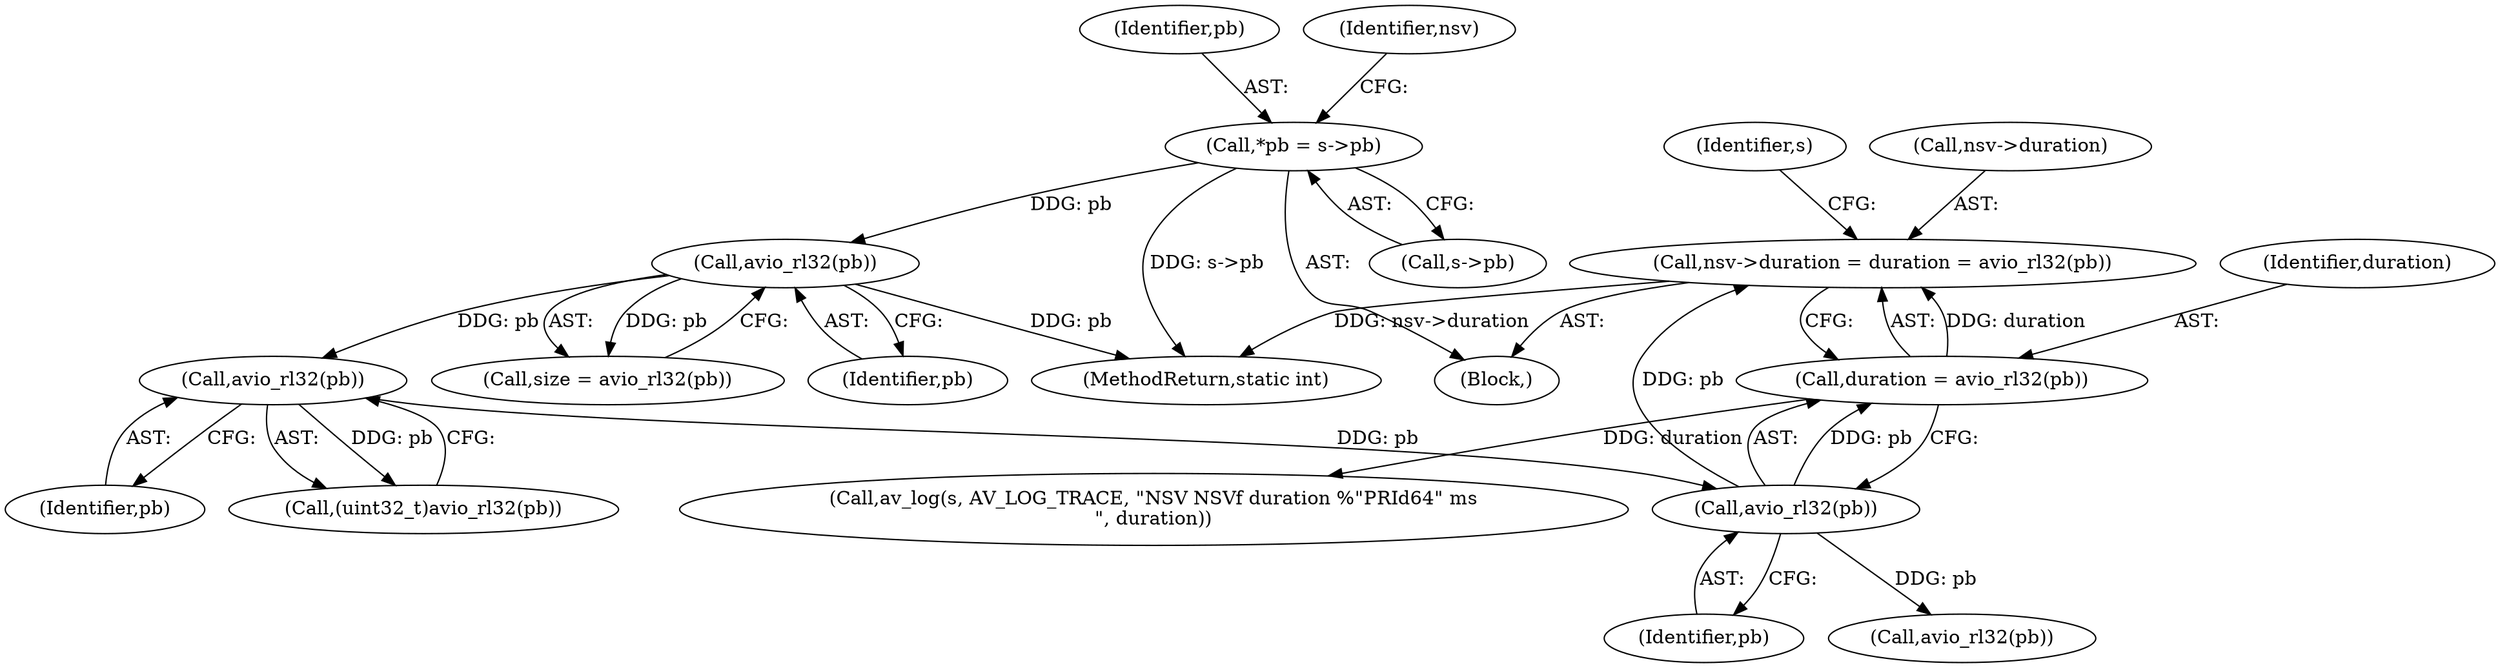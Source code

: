 digraph "0_FFmpeg_c24bcb553650b91e9eff15ef6e54ca73de2453b7@pointer" {
"1000163" [label="(Call,nsv->duration = duration = avio_rl32(pb))"];
"1000167" [label="(Call,duration = avio_rl32(pb))"];
"1000169" [label="(Call,avio_rl32(pb))"];
"1000151" [label="(Call,avio_rl32(pb))"];
"1000133" [label="(Call,avio_rl32(pb))"];
"1000115" [label="(Call,*pb = s->pb)"];
"1000151" [label="(Call,avio_rl32(pb))"];
"1000117" [label="(Call,s->pb)"];
"1000116" [label="(Identifier,pb)"];
"1000128" [label="(Identifier,nsv)"];
"1000169" [label="(Call,avio_rl32(pb))"];
"1000133" [label="(Call,avio_rl32(pb))"];
"1000131" [label="(Call,size = avio_rl32(pb))"];
"1000134" [label="(Identifier,pb)"];
"1000107" [label="(Block,)"];
"1000171" [label="(Call,av_log(s, AV_LOG_TRACE, \"NSV NSVf duration %\"PRId64\" ms\n\", duration))"];
"1000167" [label="(Call,duration = avio_rl32(pb))"];
"1000152" [label="(Identifier,pb)"];
"1000170" [label="(Identifier,pb)"];
"1000178" [label="(Call,avio_rl32(pb))"];
"1000149" [label="(Call,(uint32_t)avio_rl32(pb))"];
"1000115" [label="(Call,*pb = s->pb)"];
"1000168" [label="(Identifier,duration)"];
"1000482" [label="(MethodReturn,static int)"];
"1000163" [label="(Call,nsv->duration = duration = avio_rl32(pb))"];
"1000164" [label="(Call,nsv->duration)"];
"1000172" [label="(Identifier,s)"];
"1000163" -> "1000107"  [label="AST: "];
"1000163" -> "1000167"  [label="CFG: "];
"1000164" -> "1000163"  [label="AST: "];
"1000167" -> "1000163"  [label="AST: "];
"1000172" -> "1000163"  [label="CFG: "];
"1000163" -> "1000482"  [label="DDG: nsv->duration"];
"1000167" -> "1000163"  [label="DDG: duration"];
"1000169" -> "1000163"  [label="DDG: pb"];
"1000167" -> "1000169"  [label="CFG: "];
"1000168" -> "1000167"  [label="AST: "];
"1000169" -> "1000167"  [label="AST: "];
"1000169" -> "1000167"  [label="DDG: pb"];
"1000167" -> "1000171"  [label="DDG: duration"];
"1000169" -> "1000170"  [label="CFG: "];
"1000170" -> "1000169"  [label="AST: "];
"1000151" -> "1000169"  [label="DDG: pb"];
"1000169" -> "1000178"  [label="DDG: pb"];
"1000151" -> "1000149"  [label="AST: "];
"1000151" -> "1000152"  [label="CFG: "];
"1000152" -> "1000151"  [label="AST: "];
"1000149" -> "1000151"  [label="CFG: "];
"1000151" -> "1000149"  [label="DDG: pb"];
"1000133" -> "1000151"  [label="DDG: pb"];
"1000133" -> "1000131"  [label="AST: "];
"1000133" -> "1000134"  [label="CFG: "];
"1000134" -> "1000133"  [label="AST: "];
"1000131" -> "1000133"  [label="CFG: "];
"1000133" -> "1000482"  [label="DDG: pb"];
"1000133" -> "1000131"  [label="DDG: pb"];
"1000115" -> "1000133"  [label="DDG: pb"];
"1000115" -> "1000107"  [label="AST: "];
"1000115" -> "1000117"  [label="CFG: "];
"1000116" -> "1000115"  [label="AST: "];
"1000117" -> "1000115"  [label="AST: "];
"1000128" -> "1000115"  [label="CFG: "];
"1000115" -> "1000482"  [label="DDG: s->pb"];
}
